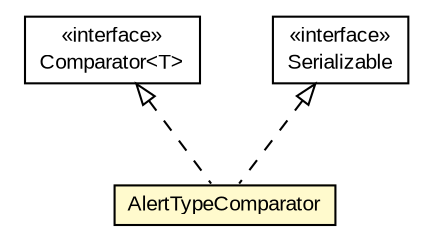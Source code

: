 #!/usr/local/bin/dot
#
# Class diagram 
# Generated by UMLGraph version R5_6-24-gf6e263 (http://www.umlgraph.org/)
#

digraph G {
	edge [fontname="arial",fontsize=10,labelfontname="arial",labelfontsize=10];
	node [fontname="arial",fontsize=10,shape=plaintext];
	nodesep=0.25;
	ranksep=0.5;
	// org.miloss.fgsms.services.das.impl.AlertTypeComparator
	c124911 [label=<<table title="org.miloss.fgsms.services.das.impl.AlertTypeComparator" border="0" cellborder="1" cellspacing="0" cellpadding="2" port="p" bgcolor="lemonChiffon" href="./AlertTypeComparator.html">
		<tr><td><table border="0" cellspacing="0" cellpadding="1">
<tr><td align="center" balign="center"> AlertTypeComparator </td></tr>
		</table></td></tr>
		</table>>, URL="./AlertTypeComparator.html", fontname="arial", fontcolor="black", fontsize=10.0];
	//org.miloss.fgsms.services.das.impl.AlertTypeComparator implements java.util.Comparator<T>
	c125035:p -> c124911:p [dir=back,arrowtail=empty,style=dashed];
	//org.miloss.fgsms.services.das.impl.AlertTypeComparator implements java.io.Serializable
	c125036:p -> c124911:p [dir=back,arrowtail=empty,style=dashed];
	// java.util.Comparator<T>
	c125035 [label=<<table title="java.util.Comparator" border="0" cellborder="1" cellspacing="0" cellpadding="2" port="p" href="http://java.sun.com/j2se/1.4.2/docs/api/java/util/Comparator.html">
		<tr><td><table border="0" cellspacing="0" cellpadding="1">
<tr><td align="center" balign="center"> &#171;interface&#187; </td></tr>
<tr><td align="center" balign="center"> Comparator&lt;T&gt; </td></tr>
		</table></td></tr>
		</table>>, URL="http://java.sun.com/j2se/1.4.2/docs/api/java/util/Comparator.html", fontname="arial", fontcolor="black", fontsize=10.0];
	// java.io.Serializable
	c125036 [label=<<table title="java.io.Serializable" border="0" cellborder="1" cellspacing="0" cellpadding="2" port="p" href="http://java.sun.com/j2se/1.4.2/docs/api/java/io/Serializable.html">
		<tr><td><table border="0" cellspacing="0" cellpadding="1">
<tr><td align="center" balign="center"> &#171;interface&#187; </td></tr>
<tr><td align="center" balign="center"> Serializable </td></tr>
		</table></td></tr>
		</table>>, URL="http://java.sun.com/j2se/1.4.2/docs/api/java/io/Serializable.html", fontname="arial", fontcolor="black", fontsize=10.0];
}


